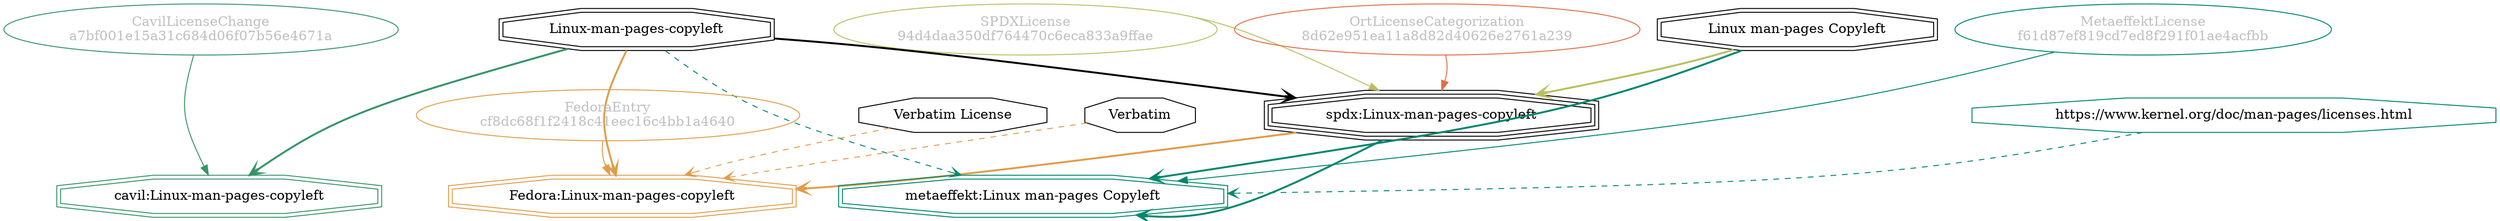 strict digraph {
    node [shape=box];
    graph [splines=curved];
    2710 [label="SPDXLicense\n94d4daa350df764470c6eca833a9ffae"
         ,fontcolor=gray
         ,color="#b8bf62"
         ,fillcolor="beige;1"
         ,shape=ellipse];
    2711 [label="spdx:Linux-man-pages-copyleft"
         ,shape=tripleoctagon];
    2712 [label="Linux-man-pages-copyleft"
         ,shape=doubleoctagon];
    2713 [label="Linux man-pages Copyleft"
         ,shape=doubleoctagon];
    8068 [label="FedoraEntry\ncf8dc68f1f2418c41eec16c4bb1a4640"
         ,fontcolor=gray
         ,color="#e09d4b"
         ,fillcolor="beige;1"
         ,shape=ellipse];
    8069 [label="Fedora:Linux-man-pages-copyleft"
         ,color="#e09d4b"
         ,shape=doubleoctagon];
    8070 [label="Verbatim License"
         ,shape=octagon];
    8071 [label=Verbatim
         ,shape=octagon];
    35050 [label="OrtLicenseCategorization\n8d62e951ea11a8d82d40626e2761a239"
          ,fontcolor=gray
          ,color="#e06f45"
          ,fillcolor="beige;1"
          ,shape=ellipse];
    37106 [label="CavilLicenseChange\na7bf001e15a31c684d06f07b56e4671a"
          ,fontcolor=gray
          ,color="#379469"
          ,fillcolor="beige;1"
          ,shape=ellipse];
    37107 [label="cavil:Linux-man-pages-copyleft"
          ,color="#379469"
          ,shape=doubleoctagon];
    44333 [label="MetaeffektLicense\nf61d87ef819cd7ed8f291f01ae4acfbb"
          ,fontcolor=gray
          ,color="#00876c"
          ,fillcolor="beige;1"
          ,shape=ellipse];
    44334 [label="metaeffekt:Linux man-pages Copyleft"
          ,color="#00876c"
          ,shape=doubleoctagon];
    44335 [label="https://www.kernel.org/doc/man-pages/licenses.html"
          ,color="#00876c"
          ,shape=octagon];
    2710 -> 2711 [weight=0.5
                 ,color="#b8bf62"];
    2711 -> 8069 [style=bold
                 ,arrowhead=vee
                 ,weight=0.7
                 ,color="#e09d4b"];
    2711 -> 44334 [style=bold
                  ,arrowhead=vee
                  ,weight=0.7
                  ,color="#00876c"];
    2712 -> 2711 [style=bold
                 ,arrowhead=vee
                 ,weight=0.7];
    2712 -> 8069 [style=bold
                 ,arrowhead=vee
                 ,weight=0.7
                 ,color="#e09d4b"];
    2712 -> 37107 [style=bold
                  ,arrowhead=vee
                  ,weight=0.7
                  ,color="#379469"];
    2712 -> 37107 [style=bold
                  ,arrowhead=vee
                  ,weight=0.7
                  ,color="#379469"];
    2712 -> 44334 [style=dashed
                  ,arrowhead=vee
                  ,weight=0.5
                  ,color="#00876c"];
    2713 -> 2711 [style=bold
                 ,arrowhead=vee
                 ,weight=0.7
                 ,color="#b8bf62"];
    2713 -> 44334 [style=bold
                  ,arrowhead=vee
                  ,weight=0.7
                  ,color="#00876c"];
    2713 -> 44334 [style=bold
                  ,arrowhead=vee
                  ,weight=0.7
                  ,color="#00876c"];
    8068 -> 8069 [weight=0.5
                 ,color="#e09d4b"];
    8070 -> 8069 [style=dashed
                 ,arrowhead=vee
                 ,weight=0.5
                 ,color="#e09d4b"];
    8071 -> 8069 [style=dashed
                 ,arrowhead=vee
                 ,weight=0.5
                 ,color="#e09d4b"];
    35050 -> 2711 [weight=0.5
                  ,color="#e06f45"];
    37106 -> 37107 [weight=0.5
                   ,color="#379469"];
    44333 -> 44334 [weight=0.5
                   ,color="#00876c"];
    44335 -> 44334 [style=dashed
                   ,arrowhead=vee
                   ,weight=0.5
                   ,color="#00876c"];
}
